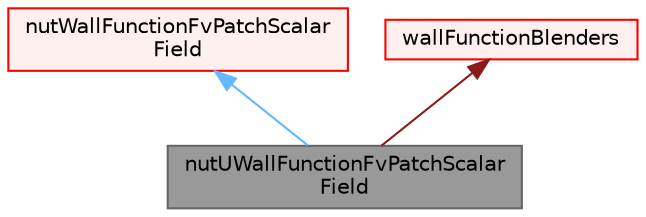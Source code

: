 digraph "nutUWallFunctionFvPatchScalarField"
{
 // LATEX_PDF_SIZE
  bgcolor="transparent";
  edge [fontname=Helvetica,fontsize=10,labelfontname=Helvetica,labelfontsize=10];
  node [fontname=Helvetica,fontsize=10,shape=box,height=0.2,width=0.4];
  Node1 [id="Node000001",label="nutUWallFunctionFvPatchScalar\lField",height=0.2,width=0.4,color="gray40", fillcolor="grey60", style="filled", fontcolor="black",tooltip="This boundary condition provides a wall function for the turbulent viscosity (i.e...."];
  Node2 -> Node1 [id="edge1_Node000001_Node000002",dir="back",color="steelblue1",style="solid",tooltip=" "];
  Node2 [id="Node000002",label="nutWallFunctionFvPatchScalar\lField",height=0.2,width=0.4,color="red", fillcolor="#FFF0F0", style="filled",URL="$classFoam_1_1nutWallFunctionFvPatchScalarField.html",tooltip="The class nutWallFunction is an abstract base class that hosts  calculation methods and common functi..."];
  Node8 -> Node1 [id="edge2_Node000001_Node000008",dir="back",color="firebrick4",style="solid",tooltip=" "];
  Node8 [id="Node000008",label="wallFunctionBlenders",height=0.2,width=0.4,color="red", fillcolor="#FFF0F0", style="filled",URL="$classFoam_1_1wallFunctionBlenders.html",tooltip="The class wallFunctionBlenders is a base class that hosts common entries for various derived wall-fun..."];
}
